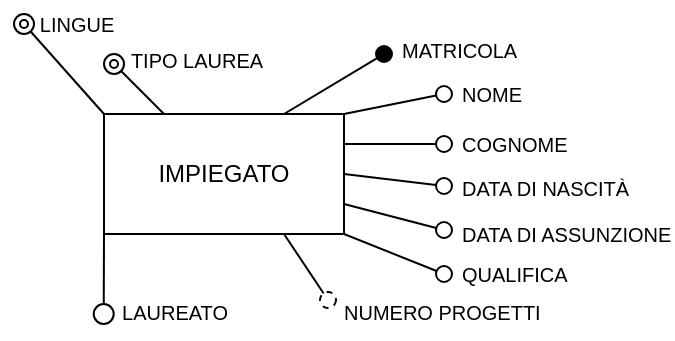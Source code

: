 <mxfile version="16.1.0" type="device"><diagram id="WGYWvPMMlDAoLkmkIaxY" name="Schema Entità-Relazione"><mxGraphModel dx="868" dy="400" grid="1" gridSize="10" guides="1" tooltips="1" connect="1" arrows="1" fold="1" page="1" pageScale="1" pageWidth="827" pageHeight="1169" math="0" shadow="0"><root><mxCell id="0"/><mxCell id="1" parent="0"/><mxCell id="tojedFipDsOsXpRPPCb9-2" value="MATRICOLA" style="rounded=0;orthogonalLoop=1;jettySize=auto;html=1;endArrow=oval;endFill=1;labelPosition=right;verticalLabelPosition=top;align=left;verticalAlign=bottom;fontSize=10;endSize=8;spacingLeft=32;spacingTop=0;spacingBottom=8;" parent="1" edge="1"><mxGeometry relative="1" as="geometry"><mxPoint x="490" y="250" as="targetPoint"/><mxPoint x="440" y="280" as="sourcePoint"/></mxGeometry></mxCell><mxCell id="tojedFipDsOsXpRPPCb9-3" value="NOME" style="edgeStyle=none;rounded=0;orthogonalLoop=1;jettySize=auto;html=1;exitX=1;exitY=0;exitDx=0;exitDy=0;fontSize=10;endArrow=oval;endFill=0;endSize=8;spacingTop=0;spacingLeft=32;labelPosition=right;verticalLabelPosition=top;align=left;verticalAlign=bottom;spacingBottom=-4;" parent="1" source="tojedFipDsOsXpRPPCb9-1" edge="1"><mxGeometry relative="1" as="geometry"><mxPoint x="520" y="270" as="targetPoint"/></mxGeometry></mxCell><mxCell id="tojedFipDsOsXpRPPCb9-4" value="COGNOME" style="edgeStyle=none;rounded=0;orthogonalLoop=1;jettySize=auto;html=1;exitX=1;exitY=0.25;exitDx=0;exitDy=0;fontSize=10;endArrow=oval;endFill=0;endSize=8;labelPosition=right;verticalLabelPosition=middle;align=left;verticalAlign=middle;spacingLeft=32;spacingTop=0;" parent="1" source="tojedFipDsOsXpRPPCb9-1" edge="1"><mxGeometry relative="1" as="geometry"><mxPoint x="520" y="295" as="targetPoint"/></mxGeometry></mxCell><mxCell id="tojedFipDsOsXpRPPCb9-5" value="DATA DI NASCITÀ" style="edgeStyle=none;rounded=0;orthogonalLoop=1;jettySize=auto;html=1;exitX=1;exitY=0.5;exitDx=0;exitDy=0;fontSize=10;endArrow=oval;endFill=0;endSize=8;labelPosition=right;verticalLabelPosition=middle;align=left;verticalAlign=middle;spacingLeft=32;spacingTop=8;spacingBottom=0;" parent="1" source="tojedFipDsOsXpRPPCb9-1" edge="1"><mxGeometry relative="1" as="geometry"><mxPoint x="520" y="316" as="targetPoint"/></mxGeometry></mxCell><mxCell id="tojedFipDsOsXpRPPCb9-6" value="DATA DI ASSUNZIONE" style="edgeStyle=none;rounded=0;orthogonalLoop=1;jettySize=auto;html=1;exitX=1;exitY=0.75;exitDx=0;exitDy=0;fontSize=10;endArrow=oval;endFill=0;endSize=8;labelPosition=right;verticalLabelPosition=middle;align=left;verticalAlign=middle;spacingLeft=32;spacingTop=16;" parent="1" source="tojedFipDsOsXpRPPCb9-1" edge="1"><mxGeometry relative="1" as="geometry"><mxPoint x="520" y="338" as="targetPoint"/></mxGeometry></mxCell><mxCell id="tojedFipDsOsXpRPPCb9-7" value="QUALIFICA" style="edgeStyle=none;rounded=0;orthogonalLoop=1;jettySize=auto;html=1;exitX=1;exitY=1;exitDx=0;exitDy=0;fontSize=10;endArrow=oval;endFill=0;endSize=8;labelPosition=right;verticalLabelPosition=bottom;align=left;verticalAlign=top;spacingLeft=32;spacingBottom=0;spacingTop=-2;" parent="1" source="tojedFipDsOsXpRPPCb9-1" edge="1"><mxGeometry relative="1" as="geometry"><mxPoint x="520" y="360" as="targetPoint"/></mxGeometry></mxCell><mxCell id="NCODVpSyZ_VluLeya2fv-1" value="NUMERO PROGETTI" style="rounded=0;orthogonalLoop=1;jettySize=auto;html=1;exitX=0.75;exitY=1;exitDx=0;exitDy=0;endArrow=none;endFill=0;spacingBottom=-48;spacingLeft=18;fontSize=10;align=left;" parent="1" source="tojedFipDsOsXpRPPCb9-1" edge="1"><mxGeometry relative="1" as="geometry"><mxPoint x="460" y="370" as="targetPoint"/></mxGeometry></mxCell><mxCell id="sIML8w9R5kEu42BkTYKQ-1" value="LINGUE" style="rounded=0;orthogonalLoop=1;jettySize=auto;html=1;exitX=0;exitY=0;exitDx=0;exitDy=0;endArrow=oval;endFill=0;endSize=10;startSize=8;spacingBottom=46;spacingRight=-12;fontSize=10;" parent="1" source="tojedFipDsOsXpRPPCb9-1" edge="1"><mxGeometry relative="1" as="geometry"><mxPoint x="310" y="235" as="targetPoint"/></mxGeometry></mxCell><mxCell id="sIML8w9R5kEu42BkTYKQ-6" value="LAUREATO" style="edgeStyle=none;rounded=0;orthogonalLoop=1;jettySize=auto;html=1;exitX=0;exitY=1;exitDx=0;exitDy=0;fontSize=10;endArrow=oval;endFill=0;startSize=7;endSize=10;spacingLeft=70;spacingBottom=-39;" parent="1" source="tojedFipDsOsXpRPPCb9-1" edge="1"><mxGeometry relative="1" as="geometry"><mxPoint x="349.857" y="380" as="targetPoint"/></mxGeometry></mxCell><mxCell id="tojedFipDsOsXpRPPCb9-1" value="IMPIEGATO" style="rounded=0;whiteSpace=wrap;html=1;" parent="1" vertex="1"><mxGeometry x="350" y="280" width="120" height="60" as="geometry"/></mxCell><mxCell id="tojedFipDsOsXpRPPCb9-23" value="" style="ellipse;whiteSpace=wrap;html=1;aspect=fixed;shadow=0;sketch=0;fontSize=10;gradientColor=none;" parent="1" vertex="1"><mxGeometry x="350" y="250" width="10" height="10" as="geometry"/></mxCell><mxCell id="tojedFipDsOsXpRPPCb9-26" value="TIPO LAUREA" style="edgeStyle=none;rounded=0;sketch=0;orthogonalLoop=1;jettySize=auto;html=1;exitX=0.25;exitY=0;exitDx=0;exitDy=0;shadow=0;fontSize=10;startFill=1;endArrow=none;endFill=0;endSize=8;spacingRight=0;spacingTop=0;spacingBottom=32;spacingLeft=54;entryX=1;entryY=1;entryDx=0;entryDy=0;" parent="1" source="tojedFipDsOsXpRPPCb9-1" target="tojedFipDsOsXpRPPCb9-23" edge="1"><mxGeometry relative="1" as="geometry"><mxPoint x="230" y="420" as="sourcePoint"/><mxPoint x="260" y="390" as="targetPoint"/></mxGeometry></mxCell><mxCell id="01eH7xutYR54Ro_lmAtS-40" value="" style="ellipse;whiteSpace=wrap;html=1;aspect=fixed;shadow=0;sketch=0;fontSize=10;fillColor=none;align=left;verticalAlign=middle;" parent="1" vertex="1"><mxGeometry x="353" y="253" width="4" height="4" as="geometry"/></mxCell><mxCell id="NCODVpSyZ_VluLeya2fv-2" value="" style="ellipse;whiteSpace=wrap;html=1;aspect=fixed;dashed=1;" parent="1" vertex="1"><mxGeometry x="458" y="369" width="8" height="8" as="geometry"/></mxCell><mxCell id="sIML8w9R5kEu42BkTYKQ-2" value="" style="ellipse;whiteSpace=wrap;html=1;aspect=fixed;shadow=0;sketch=0;fontSize=10;fillColor=none;align=left;verticalAlign=middle;" parent="1" vertex="1"><mxGeometry x="308" y="233" width="4" height="4" as="geometry"/></mxCell></root></mxGraphModel></diagram></mxfile>